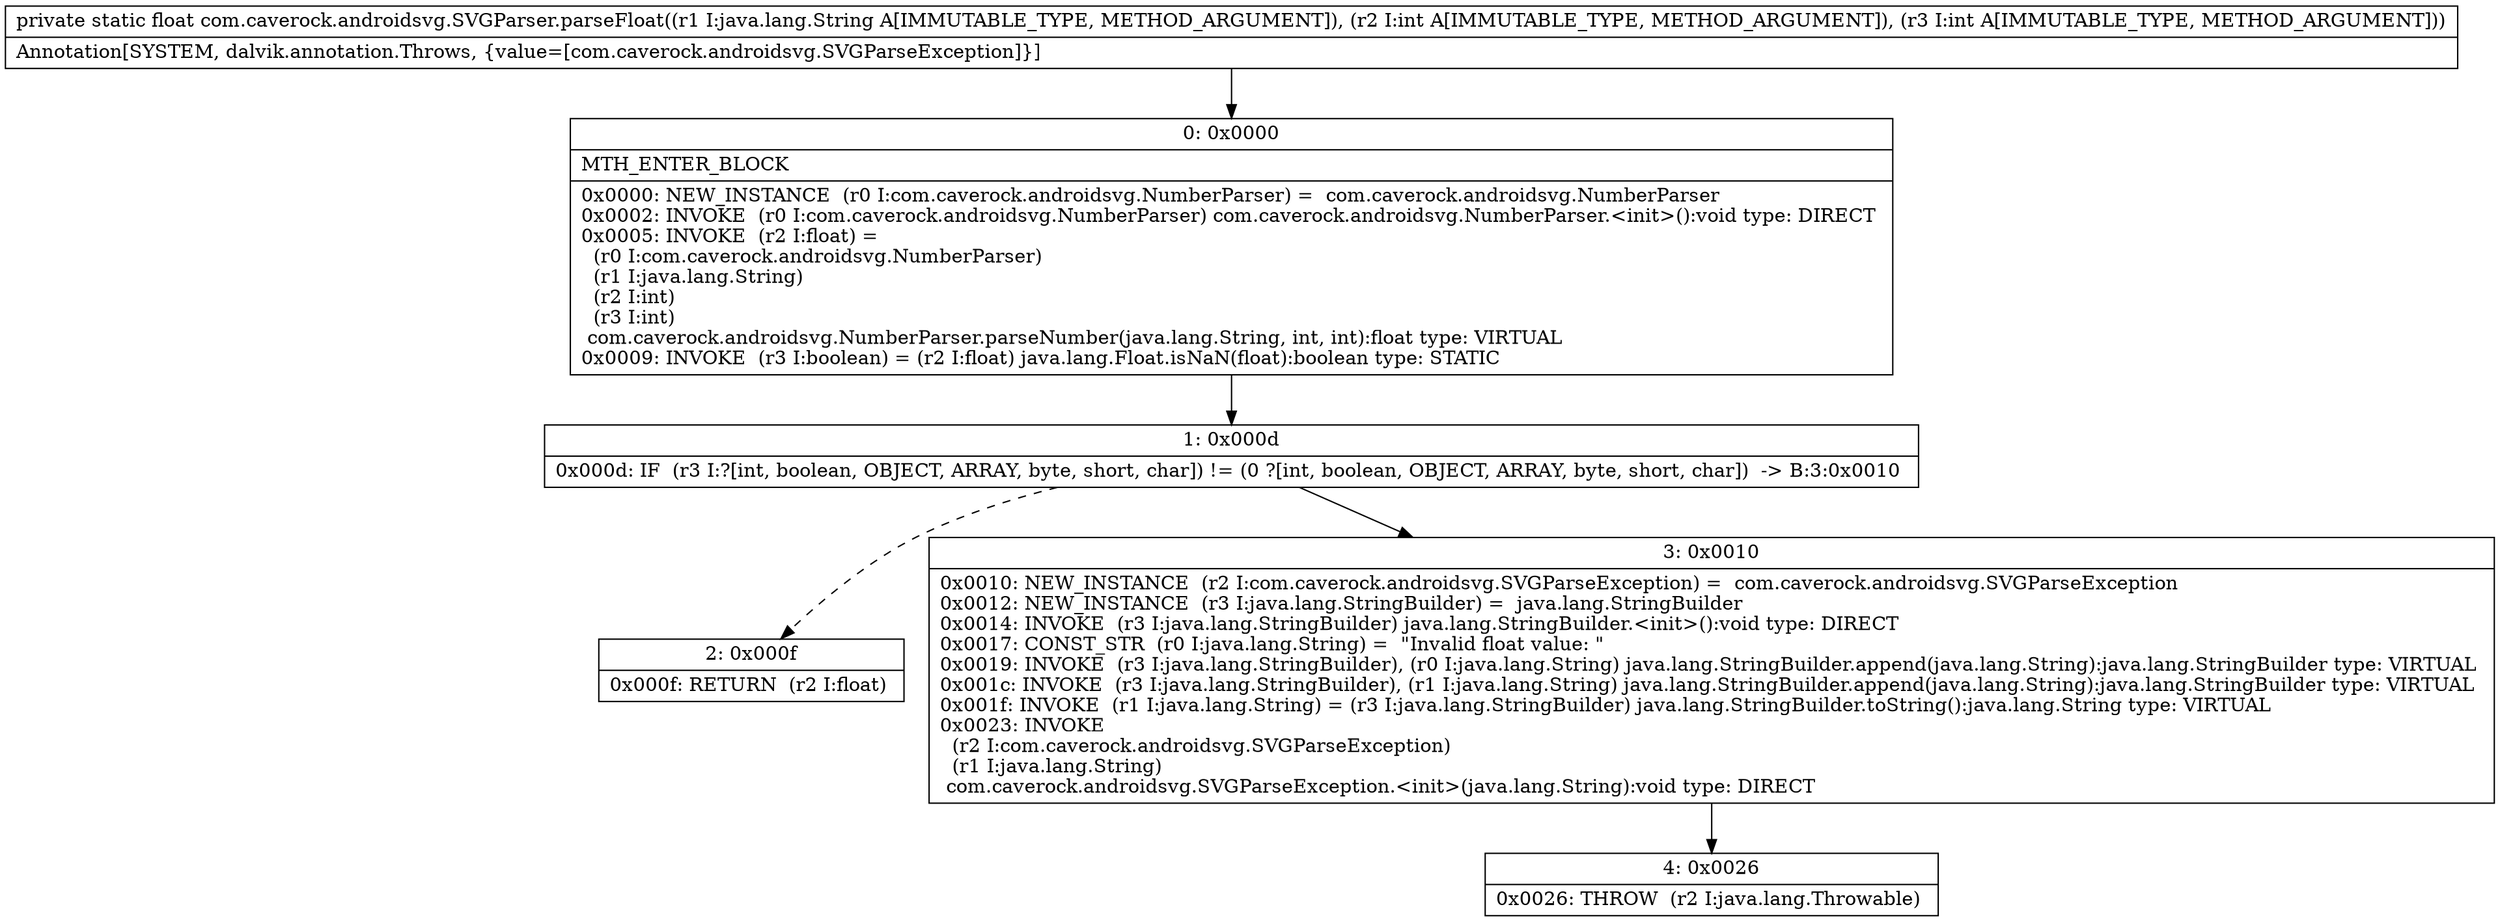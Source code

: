 digraph "CFG forcom.caverock.androidsvg.SVGParser.parseFloat(Ljava\/lang\/String;II)F" {
Node_0 [shape=record,label="{0\:\ 0x0000|MTH_ENTER_BLOCK\l|0x0000: NEW_INSTANCE  (r0 I:com.caverock.androidsvg.NumberParser) =  com.caverock.androidsvg.NumberParser \l0x0002: INVOKE  (r0 I:com.caverock.androidsvg.NumberParser) com.caverock.androidsvg.NumberParser.\<init\>():void type: DIRECT \l0x0005: INVOKE  (r2 I:float) = \l  (r0 I:com.caverock.androidsvg.NumberParser)\l  (r1 I:java.lang.String)\l  (r2 I:int)\l  (r3 I:int)\l com.caverock.androidsvg.NumberParser.parseNumber(java.lang.String, int, int):float type: VIRTUAL \l0x0009: INVOKE  (r3 I:boolean) = (r2 I:float) java.lang.Float.isNaN(float):boolean type: STATIC \l}"];
Node_1 [shape=record,label="{1\:\ 0x000d|0x000d: IF  (r3 I:?[int, boolean, OBJECT, ARRAY, byte, short, char]) != (0 ?[int, boolean, OBJECT, ARRAY, byte, short, char])  \-\> B:3:0x0010 \l}"];
Node_2 [shape=record,label="{2\:\ 0x000f|0x000f: RETURN  (r2 I:float) \l}"];
Node_3 [shape=record,label="{3\:\ 0x0010|0x0010: NEW_INSTANCE  (r2 I:com.caverock.androidsvg.SVGParseException) =  com.caverock.androidsvg.SVGParseException \l0x0012: NEW_INSTANCE  (r3 I:java.lang.StringBuilder) =  java.lang.StringBuilder \l0x0014: INVOKE  (r3 I:java.lang.StringBuilder) java.lang.StringBuilder.\<init\>():void type: DIRECT \l0x0017: CONST_STR  (r0 I:java.lang.String) =  \"Invalid float value: \" \l0x0019: INVOKE  (r3 I:java.lang.StringBuilder), (r0 I:java.lang.String) java.lang.StringBuilder.append(java.lang.String):java.lang.StringBuilder type: VIRTUAL \l0x001c: INVOKE  (r3 I:java.lang.StringBuilder), (r1 I:java.lang.String) java.lang.StringBuilder.append(java.lang.String):java.lang.StringBuilder type: VIRTUAL \l0x001f: INVOKE  (r1 I:java.lang.String) = (r3 I:java.lang.StringBuilder) java.lang.StringBuilder.toString():java.lang.String type: VIRTUAL \l0x0023: INVOKE  \l  (r2 I:com.caverock.androidsvg.SVGParseException)\l  (r1 I:java.lang.String)\l com.caverock.androidsvg.SVGParseException.\<init\>(java.lang.String):void type: DIRECT \l}"];
Node_4 [shape=record,label="{4\:\ 0x0026|0x0026: THROW  (r2 I:java.lang.Throwable) \l}"];
MethodNode[shape=record,label="{private static float com.caverock.androidsvg.SVGParser.parseFloat((r1 I:java.lang.String A[IMMUTABLE_TYPE, METHOD_ARGUMENT]), (r2 I:int A[IMMUTABLE_TYPE, METHOD_ARGUMENT]), (r3 I:int A[IMMUTABLE_TYPE, METHOD_ARGUMENT]))  | Annotation[SYSTEM, dalvik.annotation.Throws, \{value=[com.caverock.androidsvg.SVGParseException]\}]\l}"];
MethodNode -> Node_0;
Node_0 -> Node_1;
Node_1 -> Node_2[style=dashed];
Node_1 -> Node_3;
Node_3 -> Node_4;
}

